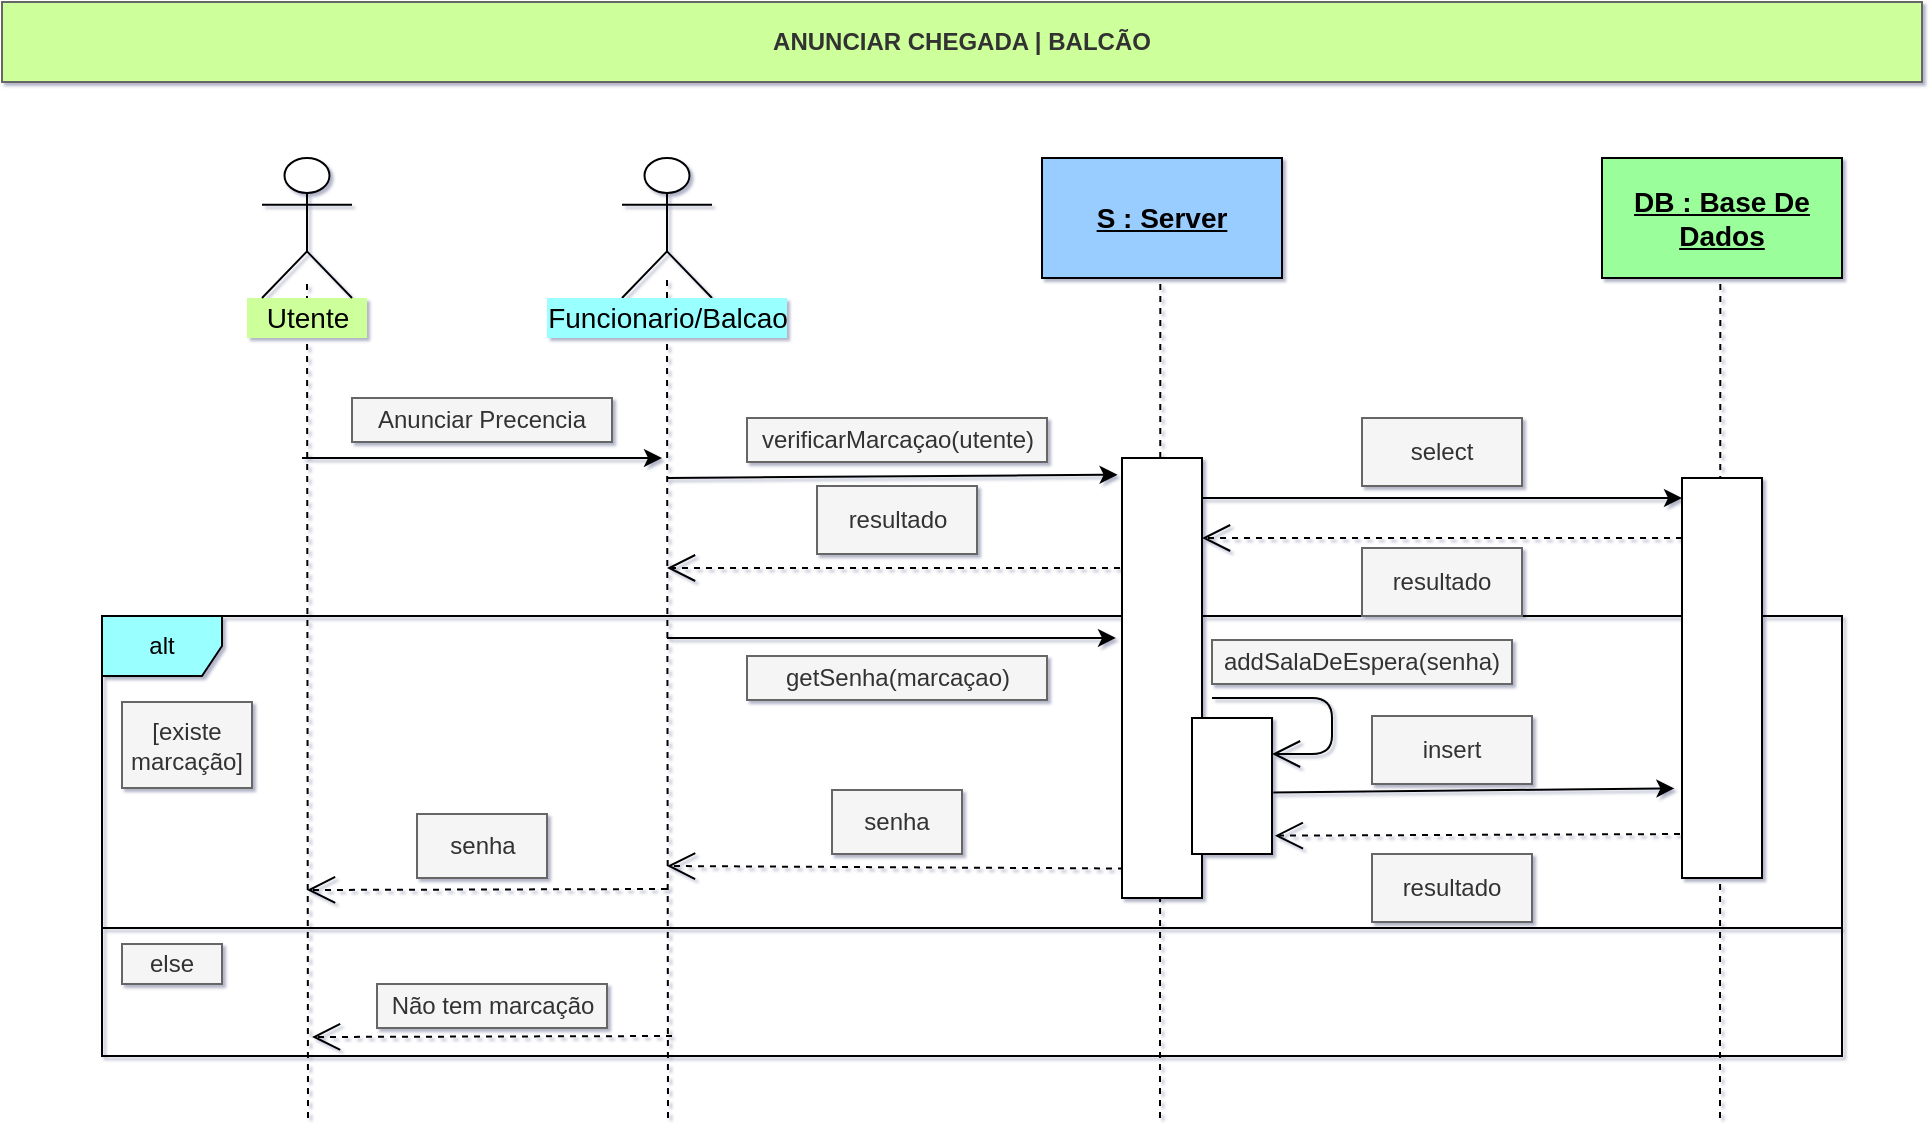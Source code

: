 <mxfile version="14.2.7" type="device"><diagram id="AsH_5SjAXSJHShSrWKoF" name="Page-1"><mxGraphModel dx="1038" dy="491" grid="1" gridSize="10" guides="1" tooltips="1" connect="0" arrows="1" fold="1" page="1" pageScale="1" pageWidth="1169" pageHeight="827" math="0" shadow="1"><root><mxCell id="0"/><mxCell id="1" parent="0"/><mxCell id="l-q_9VvHlV9_ip4h9_yq-14" value="alt" style="shape=umlFrame;whiteSpace=wrap;html=1;fillColor=#9AFFFF;" parent="1" vertex="1"><mxGeometry x="250" y="349" width="870" height="220" as="geometry"/></mxCell><mxCell id="yt4L-jeNNCaIfQfXymkX-6" value="&lt;b&gt;ANUNCIAR CHEGADA | BALCÃO&lt;/b&gt;" style="text;html=1;align=center;verticalAlign=middle;whiteSpace=wrap;rounded=0;strokeColor=#666666;fontColor=#333333;fillColor=#CDFF9A;" parent="1" vertex="1"><mxGeometry x="200" y="42" width="960" height="40" as="geometry"/></mxCell><mxCell id="tvffZK_oMYYl_4dd8lyw-2" value="&lt;span style=&quot;font-size: 14px&quot;&gt;&lt;b&gt;BaseDeDados&lt;/b&gt;&lt;/span&gt;" style="rounded=0;whiteSpace=wrap;html=1;fillColor=#9AFF9A;" parent="1" vertex="1"><mxGeometry x="1000" y="120" width="120" height="60" as="geometry"/></mxCell><mxCell id="tvffZK_oMYYl_4dd8lyw-3" value="" style="endArrow=none;dashed=1;html=1;rounded=1;" parent="1" edge="1"><mxGeometry width="50" height="50" relative="1" as="geometry"><mxPoint x="353" y="600" as="sourcePoint"/><mxPoint x="352.5" y="180" as="targetPoint"/></mxGeometry></mxCell><mxCell id="tvffZK_oMYYl_4dd8lyw-6" value="&lt;span style=&quot;font-size: 14px&quot;&gt;Utente&lt;/span&gt;" style="text;html=1;align=center;verticalAlign=middle;whiteSpace=wrap;rounded=0;fillColor=#CDFF9A;" parent="1" vertex="1"><mxGeometry x="322.5" y="190" width="60" height="20" as="geometry"/></mxCell><mxCell id="tvffZK_oMYYl_4dd8lyw-107" value="Anunciar Precencia" style="text;html=1;strokeColor=#666666;align=center;verticalAlign=middle;whiteSpace=wrap;rounded=0;fillColor=#f5f5f5;fontColor=#333333;" parent="1" vertex="1"><mxGeometry x="375" y="240" width="130" height="22" as="geometry"/></mxCell><mxCell id="W52ST7gWvC9Ii1twbOVq-112" value="" style="endArrow=none;dashed=1;html=1;rounded=1;" parent="1" edge="1"><mxGeometry width="50" height="50" relative="1" as="geometry"><mxPoint x="779" y="600" as="sourcePoint"/><mxPoint x="779.17" y="170" as="targetPoint"/></mxGeometry></mxCell><mxCell id="W52ST7gWvC9Ii1twbOVq-113" value="" style="endArrow=none;dashed=1;html=1;rounded=1;" parent="1" edge="1"><mxGeometry width="50" height="50" relative="1" as="geometry"><mxPoint x="1059" y="600" as="sourcePoint"/><mxPoint x="1059.17" y="180" as="targetPoint"/></mxGeometry></mxCell><mxCell id="krT9wMDKRIHP58INxjv6-1" value="" style="shape=umlActor;verticalLabelPosition=bottom;verticalAlign=top;html=1;outlineConnect=0;" parent="1" vertex="1"><mxGeometry x="330" y="120" width="45" height="70" as="geometry"/></mxCell><mxCell id="tvffZK_oMYYl_4dd8lyw-1" value="&lt;font style=&quot;font-size: 14px&quot;&gt;Server&lt;/font&gt;" style="rounded=0;whiteSpace=wrap;html=1;fillColor=#9ACDFF;" parent="1" vertex="1"><mxGeometry x="720" y="120" width="120" height="60" as="geometry"/></mxCell><mxCell id="l-q_9VvHlV9_ip4h9_yq-1" value="" style="endArrow=none;dashed=1;html=1;rounded=1;" parent="1" source="l-q_9VvHlV9_ip4h9_yq-2" edge="1"><mxGeometry width="50" height="50" relative="1" as="geometry"><mxPoint x="532.5" y="770" as="sourcePoint"/><mxPoint x="532.5" y="180" as="targetPoint"/></mxGeometry></mxCell><mxCell id="l-q_9VvHlV9_ip4h9_yq-3" value="" style="shape=umlActor;verticalLabelPosition=bottom;verticalAlign=top;html=1;outlineConnect=0;" parent="1" vertex="1"><mxGeometry x="510" y="120" width="45" height="70" as="geometry"/></mxCell><mxCell id="l-q_9VvHlV9_ip4h9_yq-2" value="&lt;span style=&quot;font-size: 14px&quot;&gt;Funcionario/Balcao&lt;/span&gt;" style="text;html=1;align=center;verticalAlign=middle;whiteSpace=wrap;rounded=0;fillColor=#9AFFFF;" parent="1" vertex="1"><mxGeometry x="472.5" y="190" width="120" height="20" as="geometry"/></mxCell><mxCell id="l-q_9VvHlV9_ip4h9_yq-4" value="" style="endArrow=none;dashed=1;html=1;rounded=1;" parent="1" target="l-q_9VvHlV9_ip4h9_yq-2" edge="1"><mxGeometry width="50" height="50" relative="1" as="geometry"><mxPoint x="533" y="600" as="sourcePoint"/><mxPoint x="532.5" y="180" as="targetPoint"/></mxGeometry></mxCell><mxCell id="l-q_9VvHlV9_ip4h9_yq-5" value="" style="endArrow=classic;html=1;" parent="1" edge="1"><mxGeometry width="50" height="50" relative="1" as="geometry"><mxPoint x="350" y="270" as="sourcePoint"/><mxPoint x="530" y="270" as="targetPoint"/></mxGeometry></mxCell><mxCell id="l-q_9VvHlV9_ip4h9_yq-6" value="" style="endArrow=classic;html=1;entryX=-0.055;entryY=0.038;entryDx=0;entryDy=0;entryPerimeter=0;" parent="1" edge="1" target="l-q_9VvHlV9_ip4h9_yq-31"><mxGeometry width="50" height="50" relative="1" as="geometry"><mxPoint x="532.5" y="280" as="sourcePoint"/><mxPoint x="1012.5" y="280" as="targetPoint"/></mxGeometry></mxCell><mxCell id="l-q_9VvHlV9_ip4h9_yq-7" value="verificarMarcaçao(utente)" style="text;html=1;strokeColor=#666666;align=center;verticalAlign=middle;whiteSpace=wrap;rounded=0;fillColor=#f5f5f5;fontColor=#333333;" parent="1" vertex="1"><mxGeometry x="572.5" y="250" width="150" height="22" as="geometry"/></mxCell><mxCell id="l-q_9VvHlV9_ip4h9_yq-8" value="" style="endArrow=classic;html=1;" parent="1" edge="1"><mxGeometry width="50" height="50" relative="1" as="geometry"><mxPoint x="800" y="290" as="sourcePoint"/><mxPoint x="1040" y="290" as="targetPoint"/></mxGeometry></mxCell><mxCell id="l-q_9VvHlV9_ip4h9_yq-9" value="select" style="text;html=1;strokeColor=#666666;align=center;verticalAlign=middle;whiteSpace=wrap;rounded=0;fillColor=#f5f5f5;fontColor=#333333;" parent="1" vertex="1"><mxGeometry x="880" y="250" width="80" height="34" as="geometry"/></mxCell><mxCell id="l-q_9VvHlV9_ip4h9_yq-10" value="" style="endArrow=open;endFill=1;endSize=12;html=1;dashed=1;" parent="1" edge="1"><mxGeometry width="160" relative="1" as="geometry"><mxPoint x="1040" y="310" as="sourcePoint"/><mxPoint x="800" y="310" as="targetPoint"/></mxGeometry></mxCell><mxCell id="l-q_9VvHlV9_ip4h9_yq-11" value="resultado" style="text;html=1;strokeColor=#666666;align=center;verticalAlign=middle;whiteSpace=wrap;rounded=0;fillColor=#f5f5f5;fontColor=#333333;" parent="1" vertex="1"><mxGeometry x="880" y="315" width="80" height="34" as="geometry"/></mxCell><mxCell id="l-q_9VvHlV9_ip4h9_yq-12" value="" style="endArrow=open;endFill=1;endSize=12;html=1;dashed=1;" parent="1" edge="1"><mxGeometry width="160" relative="1" as="geometry"><mxPoint x="759" y="325" as="sourcePoint"/><mxPoint x="532.5" y="325" as="targetPoint"/></mxGeometry></mxCell><mxCell id="l-q_9VvHlV9_ip4h9_yq-13" value="resultado" style="text;html=1;strokeColor=#666666;align=center;verticalAlign=middle;whiteSpace=wrap;rounded=0;fillColor=#f5f5f5;fontColor=#333333;" parent="1" vertex="1"><mxGeometry x="607.5" y="284" width="80" height="34" as="geometry"/></mxCell><mxCell id="l-q_9VvHlV9_ip4h9_yq-15" value="[existe marcação]" style="text;html=1;strokeColor=#666666;align=center;verticalAlign=middle;whiteSpace=wrap;rounded=0;fillColor=#f5f5f5;fontColor=#333333;" parent="1" vertex="1"><mxGeometry x="260" y="392" width="65" height="43" as="geometry"/></mxCell><mxCell id="l-q_9VvHlV9_ip4h9_yq-16" value="" style="endArrow=classic;html=1;entryX=-0.075;entryY=0.409;entryDx=0;entryDy=0;entryPerimeter=0;" parent="1" edge="1" target="l-q_9VvHlV9_ip4h9_yq-31"><mxGeometry width="50" height="50" relative="1" as="geometry"><mxPoint x="532.5" y="360" as="sourcePoint"/><mxPoint x="1012.5" y="360" as="targetPoint"/></mxGeometry></mxCell><mxCell id="l-q_9VvHlV9_ip4h9_yq-17" value="getSenha(marcaçao)" style="text;html=1;strokeColor=#666666;align=center;verticalAlign=middle;whiteSpace=wrap;rounded=0;fillColor=#f5f5f5;fontColor=#333333;" parent="1" vertex="1"><mxGeometry x="572.5" y="369" width="150" height="22" as="geometry"/></mxCell><mxCell id="l-q_9VvHlV9_ip4h9_yq-18" value="" style="endArrow=open;endFill=1;endSize=12;html=1;dashed=1;exitX=0.025;exitY=0.933;exitDx=0;exitDy=0;exitPerimeter=0;" parent="1" edge="1" source="l-q_9VvHlV9_ip4h9_yq-31"><mxGeometry width="160" relative="1" as="geometry"><mxPoint x="1012.5" y="474" as="sourcePoint"/><mxPoint x="532.5" y="474" as="targetPoint"/></mxGeometry></mxCell><mxCell id="l-q_9VvHlV9_ip4h9_yq-19" value="senha" style="text;html=1;strokeColor=#666666;align=center;verticalAlign=middle;whiteSpace=wrap;rounded=0;fillColor=#f5f5f5;fontColor=#333333;" parent="1" vertex="1"><mxGeometry x="615" y="436" width="65" height="32" as="geometry"/></mxCell><mxCell id="l-q_9VvHlV9_ip4h9_yq-20" value="" style="endArrow=open;endFill=1;endSize=12;html=1;dashed=1;" parent="1" edge="1"><mxGeometry width="160" relative="1" as="geometry"><mxPoint x="532.5" y="485.5" as="sourcePoint"/><mxPoint x="352.5" y="486" as="targetPoint"/></mxGeometry></mxCell><mxCell id="l-q_9VvHlV9_ip4h9_yq-21" value="senha" style="text;html=1;strokeColor=#666666;align=center;verticalAlign=middle;whiteSpace=wrap;rounded=0;fillColor=#f5f5f5;fontColor=#333333;" parent="1" vertex="1"><mxGeometry x="407.5" y="448" width="65" height="32" as="geometry"/></mxCell><mxCell id="l-q_9VvHlV9_ip4h9_yq-23" value="" style="endArrow=open;endFill=1;endSize=12;html=1;" parent="1" edge="1"><mxGeometry width="160" relative="1" as="geometry"><mxPoint x="805" y="390" as="sourcePoint"/><mxPoint x="835" y="418" as="targetPoint"/><Array as="points"><mxPoint x="865" y="390"/><mxPoint x="865" y="418"/></Array></mxGeometry></mxCell><mxCell id="l-q_9VvHlV9_ip4h9_yq-25" value="" style="endArrow=classic;html=1;exitX=1.015;exitY=0.547;exitDx=0;exitDy=0;exitPerimeter=0;entryX=-0.095;entryY=0.776;entryDx=0;entryDy=0;entryPerimeter=0;" parent="1" source="l-q_9VvHlV9_ip4h9_yq-24" target="l-q_9VvHlV9_ip4h9_yq-30" edge="1"><mxGeometry width="50" height="50" relative="1" as="geometry"><mxPoint x="595" y="368" as="sourcePoint"/><mxPoint x="1030" y="437" as="targetPoint"/></mxGeometry></mxCell><mxCell id="l-q_9VvHlV9_ip4h9_yq-26" value="" style="endArrow=open;endFill=1;endSize=12;html=1;dashed=1;entryX=1.035;entryY=0.865;entryDx=0;entryDy=0;entryPerimeter=0;" parent="1" target="l-q_9VvHlV9_ip4h9_yq-24" edge="1"><mxGeometry width="160" relative="1" as="geometry"><mxPoint x="1045" y="458" as="sourcePoint"/><mxPoint x="805" y="458" as="targetPoint"/></mxGeometry></mxCell><mxCell id="l-q_9VvHlV9_ip4h9_yq-27" value="insert" style="text;html=1;strokeColor=#666666;align=center;verticalAlign=middle;whiteSpace=wrap;rounded=0;fillColor=#f5f5f5;fontColor=#333333;" parent="1" vertex="1"><mxGeometry x="885" y="399" width="80" height="34" as="geometry"/></mxCell><mxCell id="l-q_9VvHlV9_ip4h9_yq-28" value="resultado" style="text;html=1;strokeColor=#666666;align=center;verticalAlign=middle;whiteSpace=wrap;rounded=0;fillColor=#f5f5f5;fontColor=#333333;" parent="1" vertex="1"><mxGeometry x="885" y="468" width="80" height="34" as="geometry"/></mxCell><mxCell id="l-q_9VvHlV9_ip4h9_yq-29" value="addSalaDeEspera(senha)" style="text;html=1;strokeColor=#666666;align=center;verticalAlign=middle;whiteSpace=wrap;rounded=0;fillColor=#f5f5f5;fontColor=#333333;" parent="1" vertex="1"><mxGeometry x="805" y="361" width="150" height="22" as="geometry"/></mxCell><mxCell id="l-q_9VvHlV9_ip4h9_yq-30" value="" style="rounded=0;whiteSpace=wrap;html=1;" parent="1" vertex="1"><mxGeometry x="1040" y="280" width="40" height="200" as="geometry"/></mxCell><mxCell id="l-q_9VvHlV9_ip4h9_yq-31" value="" style="rounded=0;whiteSpace=wrap;html=1;" parent="1" vertex="1"><mxGeometry x="760" y="270" width="40" height="220" as="geometry"/></mxCell><mxCell id="l-q_9VvHlV9_ip4h9_yq-24" value="" style="rounded=0;whiteSpace=wrap;html=1;" parent="1" vertex="1"><mxGeometry x="795" y="400" width="40" height="68" as="geometry"/></mxCell><mxCell id="l-q_9VvHlV9_ip4h9_yq-32" value="" style="line;strokeWidth=1;fillColor=none;align=left;verticalAlign=middle;spacingTop=-1;spacingLeft=3;spacingRight=3;rotatable=0;labelPosition=right;points=[];portConstraint=eastwest;" parent="1" vertex="1"><mxGeometry x="250" y="501" width="870" height="8" as="geometry"/></mxCell><mxCell id="l-q_9VvHlV9_ip4h9_yq-33" value="else" style="text;html=1;strokeColor=#666666;align=center;verticalAlign=middle;whiteSpace=wrap;rounded=0;fillColor=#f5f5f5;fontColor=#333333;" parent="1" vertex="1"><mxGeometry x="260" y="513" width="50" height="20" as="geometry"/></mxCell><mxCell id="l-q_9VvHlV9_ip4h9_yq-34" value="" style="endArrow=open;endFill=1;endSize=12;html=1;dashed=1;" parent="1" edge="1"><mxGeometry width="160" relative="1" as="geometry"><mxPoint x="535" y="559" as="sourcePoint"/><mxPoint x="355" y="559.5" as="targetPoint"/></mxGeometry></mxCell><mxCell id="l-q_9VvHlV9_ip4h9_yq-35" value="Não tem marcação" style="text;html=1;strokeColor=#666666;align=center;verticalAlign=middle;whiteSpace=wrap;rounded=0;fillColor=#f5f5f5;fontColor=#333333;" parent="1" vertex="1"><mxGeometry x="387.5" y="533" width="115" height="22" as="geometry"/></mxCell><mxCell id="NCZ8sDVTbtZ4nvq5sCTH-1" value="&lt;font style=&quot;font-size: 14px&quot;&gt;&lt;b&gt;&lt;u&gt;S : Server&lt;/u&gt;&lt;/b&gt;&lt;/font&gt;" style="rounded=0;whiteSpace=wrap;html=1;fillColor=#9ACDFF;" parent="1" vertex="1"><mxGeometry x="720" y="120" width="120" height="60" as="geometry"/></mxCell><mxCell id="NCZ8sDVTbtZ4nvq5sCTH-2" value="&lt;span style=&quot;font-size: 14px&quot;&gt;&lt;b&gt;&lt;u&gt;DB : Base De Dados&lt;/u&gt;&lt;/b&gt;&lt;/span&gt;" style="rounded=0;whiteSpace=wrap;html=1;fillColor=#9AFF9A;" parent="1" vertex="1"><mxGeometry x="1000" y="120" width="120" height="60" as="geometry"/></mxCell></root></mxGraphModel></diagram></mxfile>